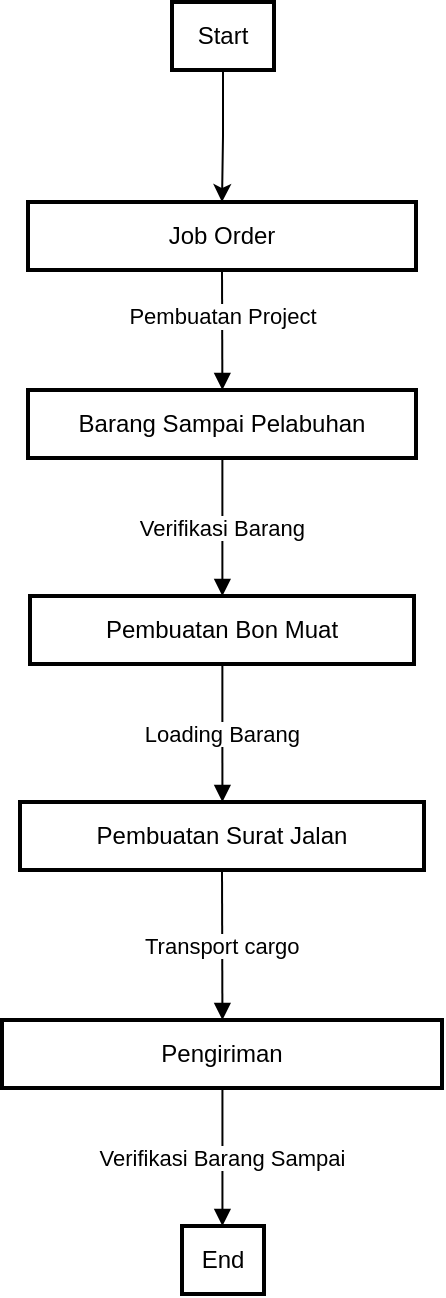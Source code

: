 <mxfile version="21.0.8" type="github">
  <diagram name="Page-1" id="Z4kxiTsmlOO3OzYXycCz">
    <mxGraphModel dx="2138" dy="1350" grid="1" gridSize="10" guides="1" tooltips="1" connect="1" arrows="1" fold="1" page="1" pageScale="1" pageWidth="1169" pageHeight="826" math="0" shadow="0">
      <root>
        <mxCell id="0" />
        <mxCell id="1" parent="0" />
        <mxCell id="4nEQbHQ5a4SzHWHCSInG-16" value="" style="edgeStyle=orthogonalEdgeStyle;rounded=0;orthogonalLoop=1;jettySize=auto;html=1;" edge="1" parent="1" source="2" target="4nEQbHQ5a4SzHWHCSInG-14">
          <mxGeometry relative="1" as="geometry" />
        </mxCell>
        <mxCell id="2" value="Start" style="whiteSpace=wrap;strokeWidth=2;" parent="1" vertex="1">
          <mxGeometry x="85" y="-110" width="51" height="34" as="geometry" />
        </mxCell>
        <mxCell id="3" value="Barang Sampai Pelabuhan" style="whiteSpace=wrap;strokeWidth=2;" parent="1" vertex="1">
          <mxGeometry x="13" y="84" width="194" height="34" as="geometry" />
        </mxCell>
        <mxCell id="4" value="Pembuatan Bon Muat" style="whiteSpace=wrap;strokeWidth=2;" parent="1" vertex="1">
          <mxGeometry x="14" y="187" width="192" height="34" as="geometry" />
        </mxCell>
        <mxCell id="5" value="Pembuatan Surat Jalan" style="whiteSpace=wrap;strokeWidth=2;" parent="1" vertex="1">
          <mxGeometry x="9" y="290" width="202" height="34" as="geometry" />
        </mxCell>
        <mxCell id="7" value="Pengiriman" style="whiteSpace=wrap;strokeWidth=2;" parent="1" vertex="1">
          <mxGeometry y="399" width="220" height="34" as="geometry" />
        </mxCell>
        <mxCell id="8" value="End" style="whiteSpace=wrap;strokeWidth=2;" parent="1" vertex="1">
          <mxGeometry x="90" y="502" width="41" height="34" as="geometry" />
        </mxCell>
        <mxCell id="9" value="" style="curved=1;startArrow=none;endArrow=block;exitX=0.5;exitY=1;entryX=0.501;entryY=0.003;exitDx=0;exitDy=0;" parent="1" source="4nEQbHQ5a4SzHWHCSInG-14" target="3" edge="1">
          <mxGeometry relative="1" as="geometry">
            <Array as="points" />
          </mxGeometry>
        </mxCell>
        <mxCell id="4nEQbHQ5a4SzHWHCSInG-17" value="Pembuatan Project" style="edgeLabel;html=1;align=center;verticalAlign=middle;resizable=0;points=[];" vertex="1" connectable="0" parent="9">
          <mxGeometry x="0.434" relative="1" as="geometry">
            <mxPoint y="-20" as="offset" />
          </mxGeometry>
        </mxCell>
        <mxCell id="10" value="Verifikasi Barang" style="curved=1;startArrow=none;endArrow=block;exitX=0.501;exitY=1.005;entryX=0.501;entryY=0.008;" parent="1" source="3" target="4" edge="1">
          <mxGeometry relative="1" as="geometry">
            <Array as="points" />
          </mxGeometry>
        </mxCell>
        <mxCell id="11" value="Loading Barang" style="curved=1;startArrow=none;endArrow=block;exitX=0.501;exitY=1.011;entryX=0.501;entryY=0.013;" parent="1" source="4" target="5" edge="1">
          <mxGeometry relative="1" as="geometry">
            <Array as="points" />
          </mxGeometry>
        </mxCell>
        <mxCell id="13" value="Transport cargo" style="curved=1;startArrow=none;endArrow=block;exitX=0.5;exitY=1;entryX=0.501;entryY=-0.005;exitDx=0;exitDy=0;" parent="1" source="5" target="7" edge="1">
          <mxGeometry relative="1" as="geometry">
            <Array as="points" />
            <mxPoint x="110.213" y="330" as="sourcePoint" />
          </mxGeometry>
        </mxCell>
        <mxCell id="14" value="Verifikasi Barang Sampai" style="curved=1;startArrow=none;endArrow=block;exitX=0.501;exitY=0.997;entryX=0.493;entryY=-3.366e-7;" parent="1" source="7" target="8" edge="1">
          <mxGeometry relative="1" as="geometry">
            <Array as="points" />
          </mxGeometry>
        </mxCell>
        <mxCell id="4nEQbHQ5a4SzHWHCSInG-14" value="Job Order" style="whiteSpace=wrap;strokeWidth=2;" vertex="1" parent="1">
          <mxGeometry x="13" y="-10" width="194" height="34" as="geometry" />
        </mxCell>
      </root>
    </mxGraphModel>
  </diagram>
</mxfile>
